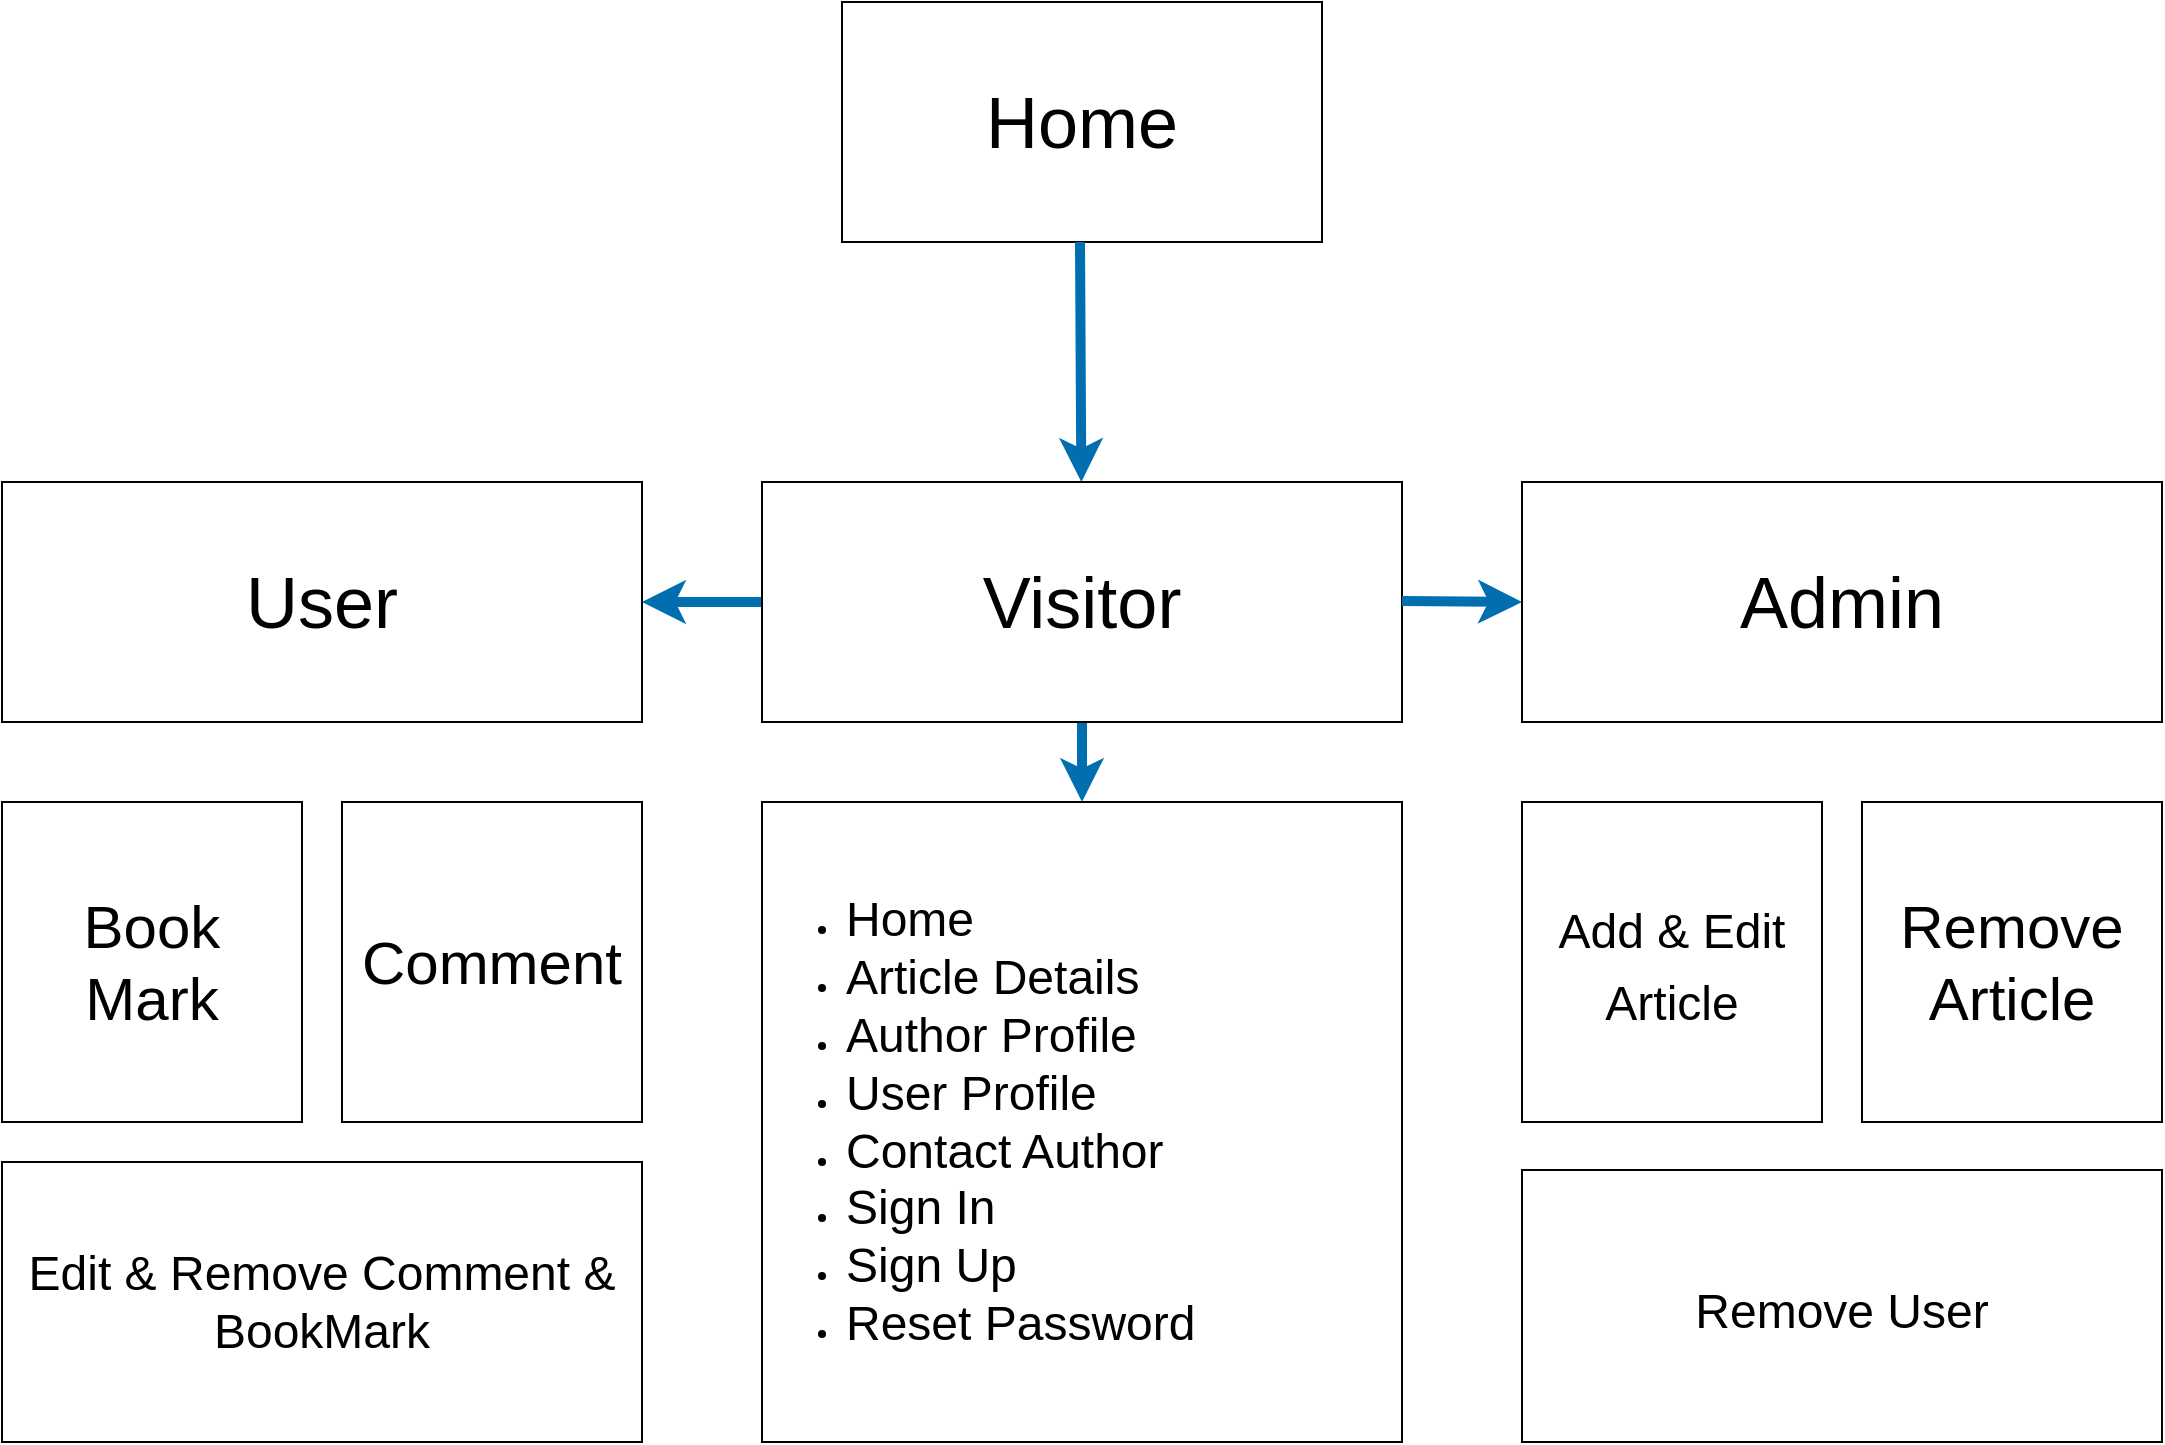 <mxfile version="13.6.6" type="github">
  <diagram id="PuGufQDsKNIKy0PpDgzQ" name="Page-1">
    <mxGraphModel dx="1221" dy="654" grid="1" gridSize="10" guides="1" tooltips="1" connect="1" arrows="1" fold="1" page="1" pageScale="1" pageWidth="1100" pageHeight="1700" math="0" shadow="0">
      <root>
        <mxCell id="0" />
        <mxCell id="1" parent="0" />
        <mxCell id="4-SGYTXcVKiXNRRfTRLH-1" value="&lt;font style=&quot;font-size: 36px&quot;&gt;Home&lt;/font&gt;" style="rounded=0;whiteSpace=wrap;html=1;" parent="1" vertex="1">
          <mxGeometry x="430" y="40" width="240" height="120" as="geometry" />
        </mxCell>
        <mxCell id="4-SGYTXcVKiXNRRfTRLH-2" value="&lt;font style=&quot;font-size: 36px&quot;&gt;Admin&lt;/font&gt;" style="rounded=0;whiteSpace=wrap;html=1;" parent="1" vertex="1">
          <mxGeometry x="770" y="280" width="320" height="120" as="geometry" />
        </mxCell>
        <mxCell id="4-SGYTXcVKiXNRRfTRLH-3" value="&lt;font style=&quot;font-size: 36px&quot;&gt;User&lt;/font&gt;" style="rounded=0;whiteSpace=wrap;html=1;" parent="1" vertex="1">
          <mxGeometry x="10" y="280" width="320" height="120" as="geometry" />
        </mxCell>
        <mxCell id="4-SGYTXcVKiXNRRfTRLH-4" value="&lt;font style=&quot;font-size: 24px&quot;&gt;Add &amp;amp; Edit Article&lt;/font&gt;" style="rounded=0;whiteSpace=wrap;html=1;fontSize=30;" parent="1" vertex="1">
          <mxGeometry x="770" y="440" width="150" height="160" as="geometry" />
        </mxCell>
        <mxCell id="4-SGYTXcVKiXNRRfTRLH-5" value="&lt;font style=&quot;font-size: 30px&quot;&gt;Comment&lt;/font&gt;" style="rounded=0;whiteSpace=wrap;html=1;" parent="1" vertex="1">
          <mxGeometry x="180" y="440" width="150" height="160" as="geometry" />
        </mxCell>
        <mxCell id="4-SGYTXcVKiXNRRfTRLH-6" value="&lt;font style=&quot;font-size: 30px&quot;&gt;Remove Article&lt;/font&gt;" style="rounded=0;whiteSpace=wrap;html=1;" parent="1" vertex="1">
          <mxGeometry x="940" y="440" width="150" height="160" as="geometry" />
        </mxCell>
        <mxCell id="4-SGYTXcVKiXNRRfTRLH-7" value="&lt;font style=&quot;font-size: 30px&quot;&gt;Book&lt;br&gt;Mark&lt;/font&gt;" style="rounded=0;whiteSpace=wrap;html=1;" parent="1" vertex="1">
          <mxGeometry x="10" y="440" width="150" height="160" as="geometry" />
        </mxCell>
        <mxCell id="TL2sS0uVeFc4EOoMSjgD-11" value="" style="edgeStyle=orthogonalEdgeStyle;rounded=1;orthogonalLoop=1;jettySize=auto;html=1;strokeWidth=5;fillColor=#1ba1e2;strokeColor=#006EAF;" parent="1" source="4-SGYTXcVKiXNRRfTRLH-8" target="4-SGYTXcVKiXNRRfTRLH-3" edge="1">
          <mxGeometry relative="1" as="geometry" />
        </mxCell>
        <mxCell id="pTBLCFFmkAzoy-t31FPo-8" value="" style="edgeStyle=orthogonalEdgeStyle;rounded=0;orthogonalLoop=1;jettySize=auto;html=1;fillColor=#1ba1e2;strokeColor=#006EAF;strokeWidth=5;" edge="1" parent="1" source="4-SGYTXcVKiXNRRfTRLH-8" target="4-SGYTXcVKiXNRRfTRLH-9">
          <mxGeometry relative="1" as="geometry" />
        </mxCell>
        <mxCell id="4-SGYTXcVKiXNRRfTRLH-8" value="&lt;font style=&quot;font-size: 36px&quot;&gt;Visitor&lt;/font&gt;" style="rounded=0;whiteSpace=wrap;html=1;" parent="1" vertex="1">
          <mxGeometry x="390" y="280" width="320" height="120" as="geometry" />
        </mxCell>
        <mxCell id="4-SGYTXcVKiXNRRfTRLH-9" value="&lt;ul&gt;&lt;li&gt;&lt;span&gt;&lt;font style=&quot;font-size: 24px&quot;&gt;Home&lt;/font&gt;&lt;/span&gt;&lt;/li&gt;&lt;li&gt;&lt;div&gt;&lt;span&gt;&lt;font style=&quot;font-size: 24px&quot;&gt;Article Details&lt;/font&gt;&lt;/span&gt;&lt;/div&gt;&lt;/li&gt;&lt;li&gt;&lt;font style=&quot;font-size: 24px&quot;&gt;Author Profile&lt;/font&gt;&lt;/li&gt;&lt;li&gt;&lt;font style=&quot;font-size: 24px&quot;&gt;User Profile&lt;/font&gt;&lt;/li&gt;&lt;li&gt;&lt;font style=&quot;font-size: 24px&quot;&gt;Contact Author&lt;/font&gt;&lt;/li&gt;&lt;li&gt;&lt;font style=&quot;font-size: 24px&quot;&gt;Sign In&lt;/font&gt;&lt;/li&gt;&lt;li&gt;&lt;font style=&quot;font-size: 24px&quot;&gt;Sign Up&lt;/font&gt;&lt;/li&gt;&lt;li&gt;&lt;font style=&quot;font-size: 24px&quot;&gt;Reset Password&lt;/font&gt;&lt;/li&gt;&lt;/ul&gt;" style="rounded=0;whiteSpace=wrap;html=1;align=left;" parent="1" vertex="1">
          <mxGeometry x="390" y="440" width="320" height="320" as="geometry" />
        </mxCell>
        <mxCell id="TL2sS0uVeFc4EOoMSjgD-5" value="" style="endArrow=classic;html=1;fillColor=#1ba1e2;strokeColor=#006EAF;rounded=1;strokeWidth=5;" parent="1" target="4-SGYTXcVKiXNRRfTRLH-8" edge="1">
          <mxGeometry width="50" height="50" relative="1" as="geometry">
            <mxPoint x="549" y="160" as="sourcePoint" />
            <mxPoint x="549" y="200" as="targetPoint" />
          </mxGeometry>
        </mxCell>
        <mxCell id="TL2sS0uVeFc4EOoMSjgD-10" value="" style="endArrow=classic;html=1;fillColor=#1ba1e2;strokeColor=#006EAF;rounded=1;strokeWidth=5;" parent="1" edge="1">
          <mxGeometry width="50" height="50" relative="1" as="geometry">
            <mxPoint x="710" y="339.5" as="sourcePoint" />
            <mxPoint x="770" y="340" as="targetPoint" />
          </mxGeometry>
        </mxCell>
        <mxCell id="pTBLCFFmkAzoy-t31FPo-1" value="&lt;font style=&quot;font-size: 24px&quot;&gt;Remove User&lt;/font&gt;" style="rounded=0;whiteSpace=wrap;html=1;fontSize=30;" vertex="1" parent="1">
          <mxGeometry x="770" y="624" width="320" height="136" as="geometry" />
        </mxCell>
        <mxCell id="pTBLCFFmkAzoy-t31FPo-2" value="&lt;font style=&quot;font-size: 24px&quot;&gt;Edit &amp;amp; Remove Comment &amp;amp; BookMark&lt;/font&gt;" style="whiteSpace=wrap;html=1;rounded=0;" vertex="1" parent="1">
          <mxGeometry x="10" y="620" width="320" height="140" as="geometry" />
        </mxCell>
      </root>
    </mxGraphModel>
  </diagram>
</mxfile>
